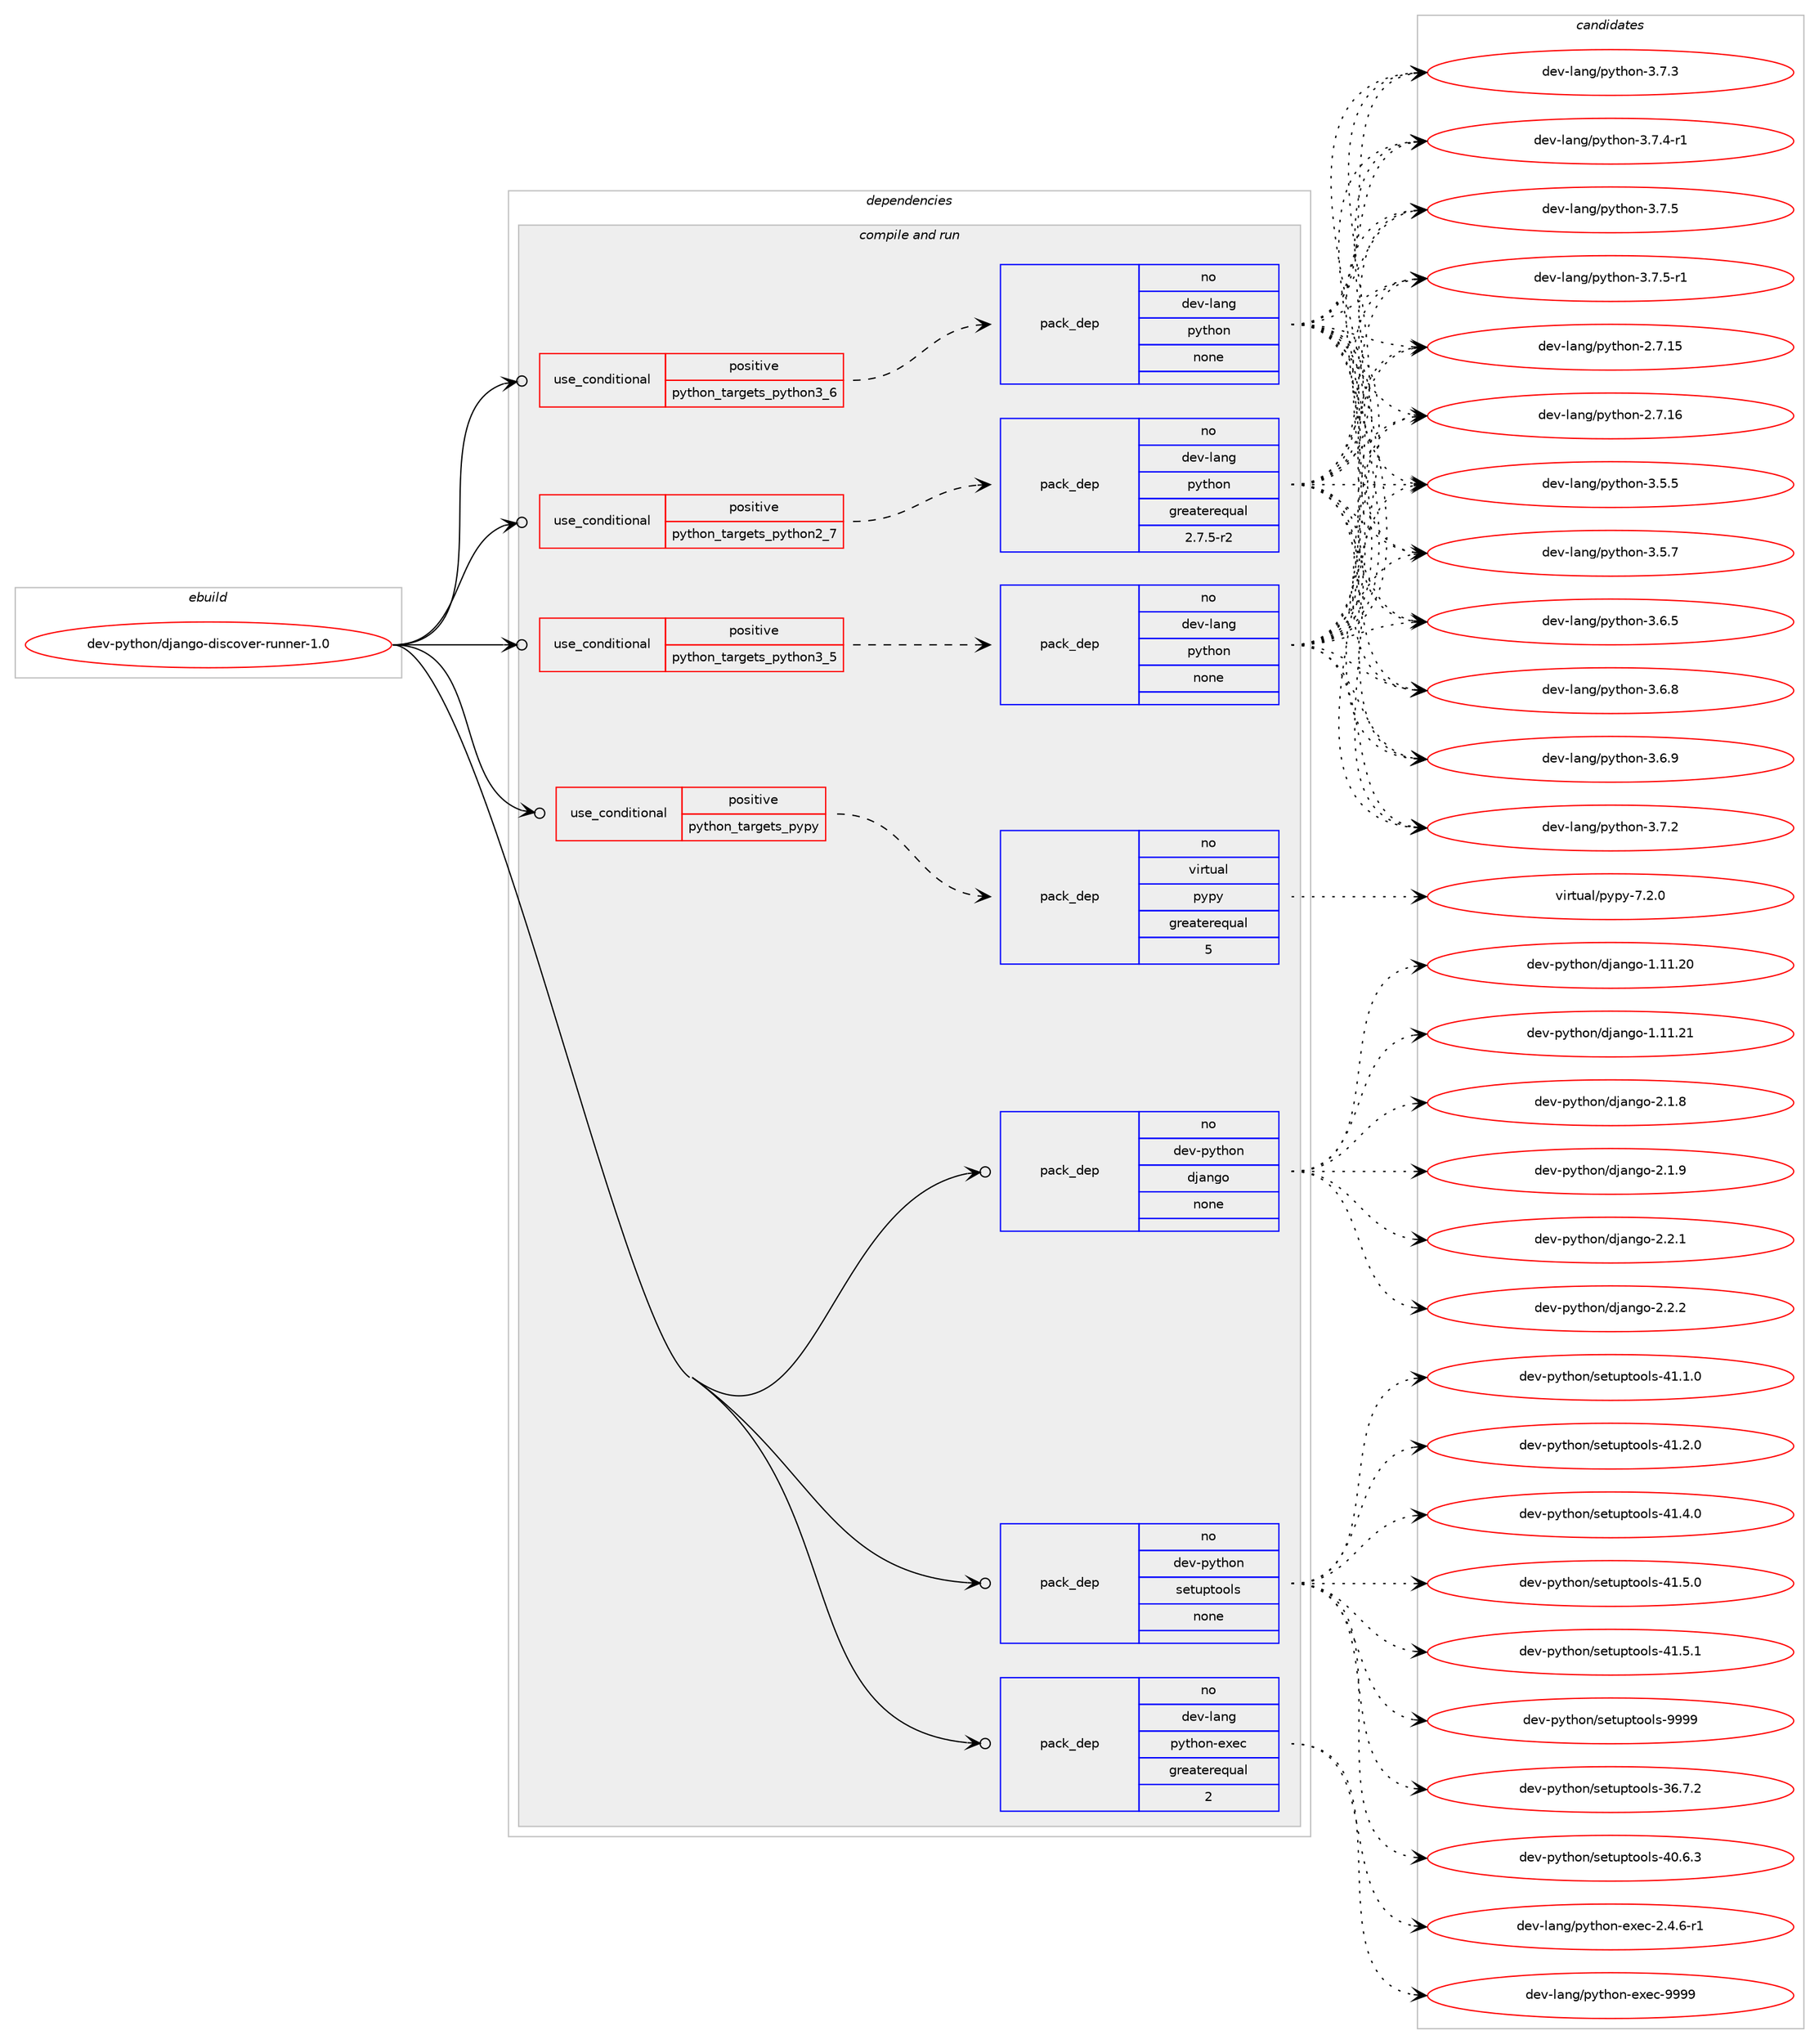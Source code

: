 digraph prolog {

# *************
# Graph options
# *************

newrank=true;
concentrate=true;
compound=true;
graph [rankdir=LR,fontname=Helvetica,fontsize=10,ranksep=1.5];#, ranksep=2.5, nodesep=0.2];
edge  [arrowhead=vee];
node  [fontname=Helvetica,fontsize=10];

# **********
# The ebuild
# **********

subgraph cluster_leftcol {
color=gray;
rank=same;
label=<<i>ebuild</i>>;
id [label="dev-python/django-discover-runner-1.0", color=red, width=4, href="../dev-python/django-discover-runner-1.0.svg"];
}

# ****************
# The dependencies
# ****************

subgraph cluster_midcol {
color=gray;
label=<<i>dependencies</i>>;
subgraph cluster_compile {
fillcolor="#eeeeee";
style=filled;
label=<<i>compile</i>>;
}
subgraph cluster_compileandrun {
fillcolor="#eeeeee";
style=filled;
label=<<i>compile and run</i>>;
subgraph cond138527 {
dependency601869 [label=<<TABLE BORDER="0" CELLBORDER="1" CELLSPACING="0" CELLPADDING="4"><TR><TD ROWSPAN="3" CELLPADDING="10">use_conditional</TD></TR><TR><TD>positive</TD></TR><TR><TD>python_targets_pypy</TD></TR></TABLE>>, shape=none, color=red];
subgraph pack451548 {
dependency601870 [label=<<TABLE BORDER="0" CELLBORDER="1" CELLSPACING="0" CELLPADDING="4" WIDTH="220"><TR><TD ROWSPAN="6" CELLPADDING="30">pack_dep</TD></TR><TR><TD WIDTH="110">no</TD></TR><TR><TD>virtual</TD></TR><TR><TD>pypy</TD></TR><TR><TD>greaterequal</TD></TR><TR><TD>5</TD></TR></TABLE>>, shape=none, color=blue];
}
dependency601869:e -> dependency601870:w [weight=20,style="dashed",arrowhead="vee"];
}
id:e -> dependency601869:w [weight=20,style="solid",arrowhead="odotvee"];
subgraph cond138528 {
dependency601871 [label=<<TABLE BORDER="0" CELLBORDER="1" CELLSPACING="0" CELLPADDING="4"><TR><TD ROWSPAN="3" CELLPADDING="10">use_conditional</TD></TR><TR><TD>positive</TD></TR><TR><TD>python_targets_python2_7</TD></TR></TABLE>>, shape=none, color=red];
subgraph pack451549 {
dependency601872 [label=<<TABLE BORDER="0" CELLBORDER="1" CELLSPACING="0" CELLPADDING="4" WIDTH="220"><TR><TD ROWSPAN="6" CELLPADDING="30">pack_dep</TD></TR><TR><TD WIDTH="110">no</TD></TR><TR><TD>dev-lang</TD></TR><TR><TD>python</TD></TR><TR><TD>greaterequal</TD></TR><TR><TD>2.7.5-r2</TD></TR></TABLE>>, shape=none, color=blue];
}
dependency601871:e -> dependency601872:w [weight=20,style="dashed",arrowhead="vee"];
}
id:e -> dependency601871:w [weight=20,style="solid",arrowhead="odotvee"];
subgraph cond138529 {
dependency601873 [label=<<TABLE BORDER="0" CELLBORDER="1" CELLSPACING="0" CELLPADDING="4"><TR><TD ROWSPAN="3" CELLPADDING="10">use_conditional</TD></TR><TR><TD>positive</TD></TR><TR><TD>python_targets_python3_5</TD></TR></TABLE>>, shape=none, color=red];
subgraph pack451550 {
dependency601874 [label=<<TABLE BORDER="0" CELLBORDER="1" CELLSPACING="0" CELLPADDING="4" WIDTH="220"><TR><TD ROWSPAN="6" CELLPADDING="30">pack_dep</TD></TR><TR><TD WIDTH="110">no</TD></TR><TR><TD>dev-lang</TD></TR><TR><TD>python</TD></TR><TR><TD>none</TD></TR><TR><TD></TD></TR></TABLE>>, shape=none, color=blue];
}
dependency601873:e -> dependency601874:w [weight=20,style="dashed",arrowhead="vee"];
}
id:e -> dependency601873:w [weight=20,style="solid",arrowhead="odotvee"];
subgraph cond138530 {
dependency601875 [label=<<TABLE BORDER="0" CELLBORDER="1" CELLSPACING="0" CELLPADDING="4"><TR><TD ROWSPAN="3" CELLPADDING="10">use_conditional</TD></TR><TR><TD>positive</TD></TR><TR><TD>python_targets_python3_6</TD></TR></TABLE>>, shape=none, color=red];
subgraph pack451551 {
dependency601876 [label=<<TABLE BORDER="0" CELLBORDER="1" CELLSPACING="0" CELLPADDING="4" WIDTH="220"><TR><TD ROWSPAN="6" CELLPADDING="30">pack_dep</TD></TR><TR><TD WIDTH="110">no</TD></TR><TR><TD>dev-lang</TD></TR><TR><TD>python</TD></TR><TR><TD>none</TD></TR><TR><TD></TD></TR></TABLE>>, shape=none, color=blue];
}
dependency601875:e -> dependency601876:w [weight=20,style="dashed",arrowhead="vee"];
}
id:e -> dependency601875:w [weight=20,style="solid",arrowhead="odotvee"];
subgraph pack451552 {
dependency601877 [label=<<TABLE BORDER="0" CELLBORDER="1" CELLSPACING="0" CELLPADDING="4" WIDTH="220"><TR><TD ROWSPAN="6" CELLPADDING="30">pack_dep</TD></TR><TR><TD WIDTH="110">no</TD></TR><TR><TD>dev-lang</TD></TR><TR><TD>python-exec</TD></TR><TR><TD>greaterequal</TD></TR><TR><TD>2</TD></TR></TABLE>>, shape=none, color=blue];
}
id:e -> dependency601877:w [weight=20,style="solid",arrowhead="odotvee"];
subgraph pack451553 {
dependency601878 [label=<<TABLE BORDER="0" CELLBORDER="1" CELLSPACING="0" CELLPADDING="4" WIDTH="220"><TR><TD ROWSPAN="6" CELLPADDING="30">pack_dep</TD></TR><TR><TD WIDTH="110">no</TD></TR><TR><TD>dev-python</TD></TR><TR><TD>django</TD></TR><TR><TD>none</TD></TR><TR><TD></TD></TR></TABLE>>, shape=none, color=blue];
}
id:e -> dependency601878:w [weight=20,style="solid",arrowhead="odotvee"];
subgraph pack451554 {
dependency601879 [label=<<TABLE BORDER="0" CELLBORDER="1" CELLSPACING="0" CELLPADDING="4" WIDTH="220"><TR><TD ROWSPAN="6" CELLPADDING="30">pack_dep</TD></TR><TR><TD WIDTH="110">no</TD></TR><TR><TD>dev-python</TD></TR><TR><TD>setuptools</TD></TR><TR><TD>none</TD></TR><TR><TD></TD></TR></TABLE>>, shape=none, color=blue];
}
id:e -> dependency601879:w [weight=20,style="solid",arrowhead="odotvee"];
}
subgraph cluster_run {
fillcolor="#eeeeee";
style=filled;
label=<<i>run</i>>;
}
}

# **************
# The candidates
# **************

subgraph cluster_choices {
rank=same;
color=gray;
label=<<i>candidates</i>>;

subgraph choice451548 {
color=black;
nodesep=1;
choice1181051141161179710847112121112121455546504648 [label="virtual/pypy-7.2.0", color=red, width=4,href="../virtual/pypy-7.2.0.svg"];
dependency601870:e -> choice1181051141161179710847112121112121455546504648:w [style=dotted,weight="100"];
}
subgraph choice451549 {
color=black;
nodesep=1;
choice10010111845108971101034711212111610411111045504655464953 [label="dev-lang/python-2.7.15", color=red, width=4,href="../dev-lang/python-2.7.15.svg"];
choice10010111845108971101034711212111610411111045504655464954 [label="dev-lang/python-2.7.16", color=red, width=4,href="../dev-lang/python-2.7.16.svg"];
choice100101118451089711010347112121116104111110455146534653 [label="dev-lang/python-3.5.5", color=red, width=4,href="../dev-lang/python-3.5.5.svg"];
choice100101118451089711010347112121116104111110455146534655 [label="dev-lang/python-3.5.7", color=red, width=4,href="../dev-lang/python-3.5.7.svg"];
choice100101118451089711010347112121116104111110455146544653 [label="dev-lang/python-3.6.5", color=red, width=4,href="../dev-lang/python-3.6.5.svg"];
choice100101118451089711010347112121116104111110455146544656 [label="dev-lang/python-3.6.8", color=red, width=4,href="../dev-lang/python-3.6.8.svg"];
choice100101118451089711010347112121116104111110455146544657 [label="dev-lang/python-3.6.9", color=red, width=4,href="../dev-lang/python-3.6.9.svg"];
choice100101118451089711010347112121116104111110455146554650 [label="dev-lang/python-3.7.2", color=red, width=4,href="../dev-lang/python-3.7.2.svg"];
choice100101118451089711010347112121116104111110455146554651 [label="dev-lang/python-3.7.3", color=red, width=4,href="../dev-lang/python-3.7.3.svg"];
choice1001011184510897110103471121211161041111104551465546524511449 [label="dev-lang/python-3.7.4-r1", color=red, width=4,href="../dev-lang/python-3.7.4-r1.svg"];
choice100101118451089711010347112121116104111110455146554653 [label="dev-lang/python-3.7.5", color=red, width=4,href="../dev-lang/python-3.7.5.svg"];
choice1001011184510897110103471121211161041111104551465546534511449 [label="dev-lang/python-3.7.5-r1", color=red, width=4,href="../dev-lang/python-3.7.5-r1.svg"];
dependency601872:e -> choice10010111845108971101034711212111610411111045504655464953:w [style=dotted,weight="100"];
dependency601872:e -> choice10010111845108971101034711212111610411111045504655464954:w [style=dotted,weight="100"];
dependency601872:e -> choice100101118451089711010347112121116104111110455146534653:w [style=dotted,weight="100"];
dependency601872:e -> choice100101118451089711010347112121116104111110455146534655:w [style=dotted,weight="100"];
dependency601872:e -> choice100101118451089711010347112121116104111110455146544653:w [style=dotted,weight="100"];
dependency601872:e -> choice100101118451089711010347112121116104111110455146544656:w [style=dotted,weight="100"];
dependency601872:e -> choice100101118451089711010347112121116104111110455146544657:w [style=dotted,weight="100"];
dependency601872:e -> choice100101118451089711010347112121116104111110455146554650:w [style=dotted,weight="100"];
dependency601872:e -> choice100101118451089711010347112121116104111110455146554651:w [style=dotted,weight="100"];
dependency601872:e -> choice1001011184510897110103471121211161041111104551465546524511449:w [style=dotted,weight="100"];
dependency601872:e -> choice100101118451089711010347112121116104111110455146554653:w [style=dotted,weight="100"];
dependency601872:e -> choice1001011184510897110103471121211161041111104551465546534511449:w [style=dotted,weight="100"];
}
subgraph choice451550 {
color=black;
nodesep=1;
choice10010111845108971101034711212111610411111045504655464953 [label="dev-lang/python-2.7.15", color=red, width=4,href="../dev-lang/python-2.7.15.svg"];
choice10010111845108971101034711212111610411111045504655464954 [label="dev-lang/python-2.7.16", color=red, width=4,href="../dev-lang/python-2.7.16.svg"];
choice100101118451089711010347112121116104111110455146534653 [label="dev-lang/python-3.5.5", color=red, width=4,href="../dev-lang/python-3.5.5.svg"];
choice100101118451089711010347112121116104111110455146534655 [label="dev-lang/python-3.5.7", color=red, width=4,href="../dev-lang/python-3.5.7.svg"];
choice100101118451089711010347112121116104111110455146544653 [label="dev-lang/python-3.6.5", color=red, width=4,href="../dev-lang/python-3.6.5.svg"];
choice100101118451089711010347112121116104111110455146544656 [label="dev-lang/python-3.6.8", color=red, width=4,href="../dev-lang/python-3.6.8.svg"];
choice100101118451089711010347112121116104111110455146544657 [label="dev-lang/python-3.6.9", color=red, width=4,href="../dev-lang/python-3.6.9.svg"];
choice100101118451089711010347112121116104111110455146554650 [label="dev-lang/python-3.7.2", color=red, width=4,href="../dev-lang/python-3.7.2.svg"];
choice100101118451089711010347112121116104111110455146554651 [label="dev-lang/python-3.7.3", color=red, width=4,href="../dev-lang/python-3.7.3.svg"];
choice1001011184510897110103471121211161041111104551465546524511449 [label="dev-lang/python-3.7.4-r1", color=red, width=4,href="../dev-lang/python-3.7.4-r1.svg"];
choice100101118451089711010347112121116104111110455146554653 [label="dev-lang/python-3.7.5", color=red, width=4,href="../dev-lang/python-3.7.5.svg"];
choice1001011184510897110103471121211161041111104551465546534511449 [label="dev-lang/python-3.7.5-r1", color=red, width=4,href="../dev-lang/python-3.7.5-r1.svg"];
dependency601874:e -> choice10010111845108971101034711212111610411111045504655464953:w [style=dotted,weight="100"];
dependency601874:e -> choice10010111845108971101034711212111610411111045504655464954:w [style=dotted,weight="100"];
dependency601874:e -> choice100101118451089711010347112121116104111110455146534653:w [style=dotted,weight="100"];
dependency601874:e -> choice100101118451089711010347112121116104111110455146534655:w [style=dotted,weight="100"];
dependency601874:e -> choice100101118451089711010347112121116104111110455146544653:w [style=dotted,weight="100"];
dependency601874:e -> choice100101118451089711010347112121116104111110455146544656:w [style=dotted,weight="100"];
dependency601874:e -> choice100101118451089711010347112121116104111110455146544657:w [style=dotted,weight="100"];
dependency601874:e -> choice100101118451089711010347112121116104111110455146554650:w [style=dotted,weight="100"];
dependency601874:e -> choice100101118451089711010347112121116104111110455146554651:w [style=dotted,weight="100"];
dependency601874:e -> choice1001011184510897110103471121211161041111104551465546524511449:w [style=dotted,weight="100"];
dependency601874:e -> choice100101118451089711010347112121116104111110455146554653:w [style=dotted,weight="100"];
dependency601874:e -> choice1001011184510897110103471121211161041111104551465546534511449:w [style=dotted,weight="100"];
}
subgraph choice451551 {
color=black;
nodesep=1;
choice10010111845108971101034711212111610411111045504655464953 [label="dev-lang/python-2.7.15", color=red, width=4,href="../dev-lang/python-2.7.15.svg"];
choice10010111845108971101034711212111610411111045504655464954 [label="dev-lang/python-2.7.16", color=red, width=4,href="../dev-lang/python-2.7.16.svg"];
choice100101118451089711010347112121116104111110455146534653 [label="dev-lang/python-3.5.5", color=red, width=4,href="../dev-lang/python-3.5.5.svg"];
choice100101118451089711010347112121116104111110455146534655 [label="dev-lang/python-3.5.7", color=red, width=4,href="../dev-lang/python-3.5.7.svg"];
choice100101118451089711010347112121116104111110455146544653 [label="dev-lang/python-3.6.5", color=red, width=4,href="../dev-lang/python-3.6.5.svg"];
choice100101118451089711010347112121116104111110455146544656 [label="dev-lang/python-3.6.8", color=red, width=4,href="../dev-lang/python-3.6.8.svg"];
choice100101118451089711010347112121116104111110455146544657 [label="dev-lang/python-3.6.9", color=red, width=4,href="../dev-lang/python-3.6.9.svg"];
choice100101118451089711010347112121116104111110455146554650 [label="dev-lang/python-3.7.2", color=red, width=4,href="../dev-lang/python-3.7.2.svg"];
choice100101118451089711010347112121116104111110455146554651 [label="dev-lang/python-3.7.3", color=red, width=4,href="../dev-lang/python-3.7.3.svg"];
choice1001011184510897110103471121211161041111104551465546524511449 [label="dev-lang/python-3.7.4-r1", color=red, width=4,href="../dev-lang/python-3.7.4-r1.svg"];
choice100101118451089711010347112121116104111110455146554653 [label="dev-lang/python-3.7.5", color=red, width=4,href="../dev-lang/python-3.7.5.svg"];
choice1001011184510897110103471121211161041111104551465546534511449 [label="dev-lang/python-3.7.5-r1", color=red, width=4,href="../dev-lang/python-3.7.5-r1.svg"];
dependency601876:e -> choice10010111845108971101034711212111610411111045504655464953:w [style=dotted,weight="100"];
dependency601876:e -> choice10010111845108971101034711212111610411111045504655464954:w [style=dotted,weight="100"];
dependency601876:e -> choice100101118451089711010347112121116104111110455146534653:w [style=dotted,weight="100"];
dependency601876:e -> choice100101118451089711010347112121116104111110455146534655:w [style=dotted,weight="100"];
dependency601876:e -> choice100101118451089711010347112121116104111110455146544653:w [style=dotted,weight="100"];
dependency601876:e -> choice100101118451089711010347112121116104111110455146544656:w [style=dotted,weight="100"];
dependency601876:e -> choice100101118451089711010347112121116104111110455146544657:w [style=dotted,weight="100"];
dependency601876:e -> choice100101118451089711010347112121116104111110455146554650:w [style=dotted,weight="100"];
dependency601876:e -> choice100101118451089711010347112121116104111110455146554651:w [style=dotted,weight="100"];
dependency601876:e -> choice1001011184510897110103471121211161041111104551465546524511449:w [style=dotted,weight="100"];
dependency601876:e -> choice100101118451089711010347112121116104111110455146554653:w [style=dotted,weight="100"];
dependency601876:e -> choice1001011184510897110103471121211161041111104551465546534511449:w [style=dotted,weight="100"];
}
subgraph choice451552 {
color=black;
nodesep=1;
choice10010111845108971101034711212111610411111045101120101994550465246544511449 [label="dev-lang/python-exec-2.4.6-r1", color=red, width=4,href="../dev-lang/python-exec-2.4.6-r1.svg"];
choice10010111845108971101034711212111610411111045101120101994557575757 [label="dev-lang/python-exec-9999", color=red, width=4,href="../dev-lang/python-exec-9999.svg"];
dependency601877:e -> choice10010111845108971101034711212111610411111045101120101994550465246544511449:w [style=dotted,weight="100"];
dependency601877:e -> choice10010111845108971101034711212111610411111045101120101994557575757:w [style=dotted,weight="100"];
}
subgraph choice451553 {
color=black;
nodesep=1;
choice1001011184511212111610411111047100106971101031114549464949465048 [label="dev-python/django-1.11.20", color=red, width=4,href="../dev-python/django-1.11.20.svg"];
choice1001011184511212111610411111047100106971101031114549464949465049 [label="dev-python/django-1.11.21", color=red, width=4,href="../dev-python/django-1.11.21.svg"];
choice100101118451121211161041111104710010697110103111455046494656 [label="dev-python/django-2.1.8", color=red, width=4,href="../dev-python/django-2.1.8.svg"];
choice100101118451121211161041111104710010697110103111455046494657 [label="dev-python/django-2.1.9", color=red, width=4,href="../dev-python/django-2.1.9.svg"];
choice100101118451121211161041111104710010697110103111455046504649 [label="dev-python/django-2.2.1", color=red, width=4,href="../dev-python/django-2.2.1.svg"];
choice100101118451121211161041111104710010697110103111455046504650 [label="dev-python/django-2.2.2", color=red, width=4,href="../dev-python/django-2.2.2.svg"];
dependency601878:e -> choice1001011184511212111610411111047100106971101031114549464949465048:w [style=dotted,weight="100"];
dependency601878:e -> choice1001011184511212111610411111047100106971101031114549464949465049:w [style=dotted,weight="100"];
dependency601878:e -> choice100101118451121211161041111104710010697110103111455046494656:w [style=dotted,weight="100"];
dependency601878:e -> choice100101118451121211161041111104710010697110103111455046494657:w [style=dotted,weight="100"];
dependency601878:e -> choice100101118451121211161041111104710010697110103111455046504649:w [style=dotted,weight="100"];
dependency601878:e -> choice100101118451121211161041111104710010697110103111455046504650:w [style=dotted,weight="100"];
}
subgraph choice451554 {
color=black;
nodesep=1;
choice100101118451121211161041111104711510111611711211611111110811545515446554650 [label="dev-python/setuptools-36.7.2", color=red, width=4,href="../dev-python/setuptools-36.7.2.svg"];
choice100101118451121211161041111104711510111611711211611111110811545524846544651 [label="dev-python/setuptools-40.6.3", color=red, width=4,href="../dev-python/setuptools-40.6.3.svg"];
choice100101118451121211161041111104711510111611711211611111110811545524946494648 [label="dev-python/setuptools-41.1.0", color=red, width=4,href="../dev-python/setuptools-41.1.0.svg"];
choice100101118451121211161041111104711510111611711211611111110811545524946504648 [label="dev-python/setuptools-41.2.0", color=red, width=4,href="../dev-python/setuptools-41.2.0.svg"];
choice100101118451121211161041111104711510111611711211611111110811545524946524648 [label="dev-python/setuptools-41.4.0", color=red, width=4,href="../dev-python/setuptools-41.4.0.svg"];
choice100101118451121211161041111104711510111611711211611111110811545524946534648 [label="dev-python/setuptools-41.5.0", color=red, width=4,href="../dev-python/setuptools-41.5.0.svg"];
choice100101118451121211161041111104711510111611711211611111110811545524946534649 [label="dev-python/setuptools-41.5.1", color=red, width=4,href="../dev-python/setuptools-41.5.1.svg"];
choice10010111845112121116104111110471151011161171121161111111081154557575757 [label="dev-python/setuptools-9999", color=red, width=4,href="../dev-python/setuptools-9999.svg"];
dependency601879:e -> choice100101118451121211161041111104711510111611711211611111110811545515446554650:w [style=dotted,weight="100"];
dependency601879:e -> choice100101118451121211161041111104711510111611711211611111110811545524846544651:w [style=dotted,weight="100"];
dependency601879:e -> choice100101118451121211161041111104711510111611711211611111110811545524946494648:w [style=dotted,weight="100"];
dependency601879:e -> choice100101118451121211161041111104711510111611711211611111110811545524946504648:w [style=dotted,weight="100"];
dependency601879:e -> choice100101118451121211161041111104711510111611711211611111110811545524946524648:w [style=dotted,weight="100"];
dependency601879:e -> choice100101118451121211161041111104711510111611711211611111110811545524946534648:w [style=dotted,weight="100"];
dependency601879:e -> choice100101118451121211161041111104711510111611711211611111110811545524946534649:w [style=dotted,weight="100"];
dependency601879:e -> choice10010111845112121116104111110471151011161171121161111111081154557575757:w [style=dotted,weight="100"];
}
}

}
